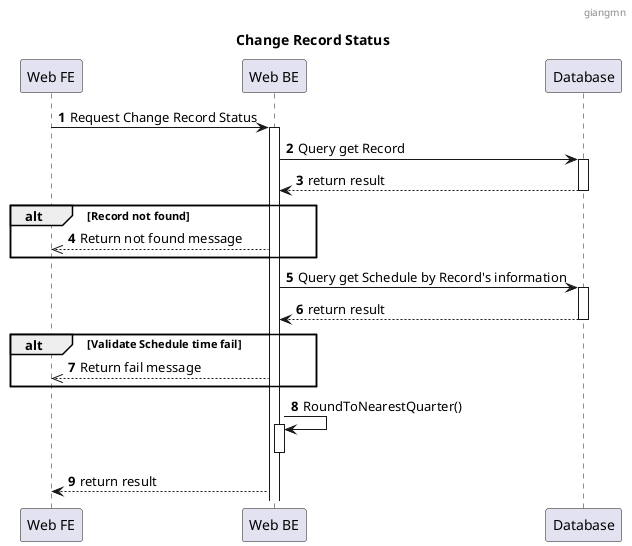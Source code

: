 @startuml
header : giangmn
title: Change Record Status
autonumber

participant "Web FE" as fe
participant "Web BE" as be
participant "Database" as db

fe -> be: Request Change Record Status
be++
be -> db: Query get Record
db++
db --> be: return result
db--
alt Record not found
be -->> fe: Return not found message
end
be -> db: Query get Schedule by Record's information
db++
db --> be: return result
db--
alt Validate Schedule time fail
be -->> fe: Return fail message
end
be->be: RoundToNearestQuarter()
be++
be--
be --> fe: return result
@enduml